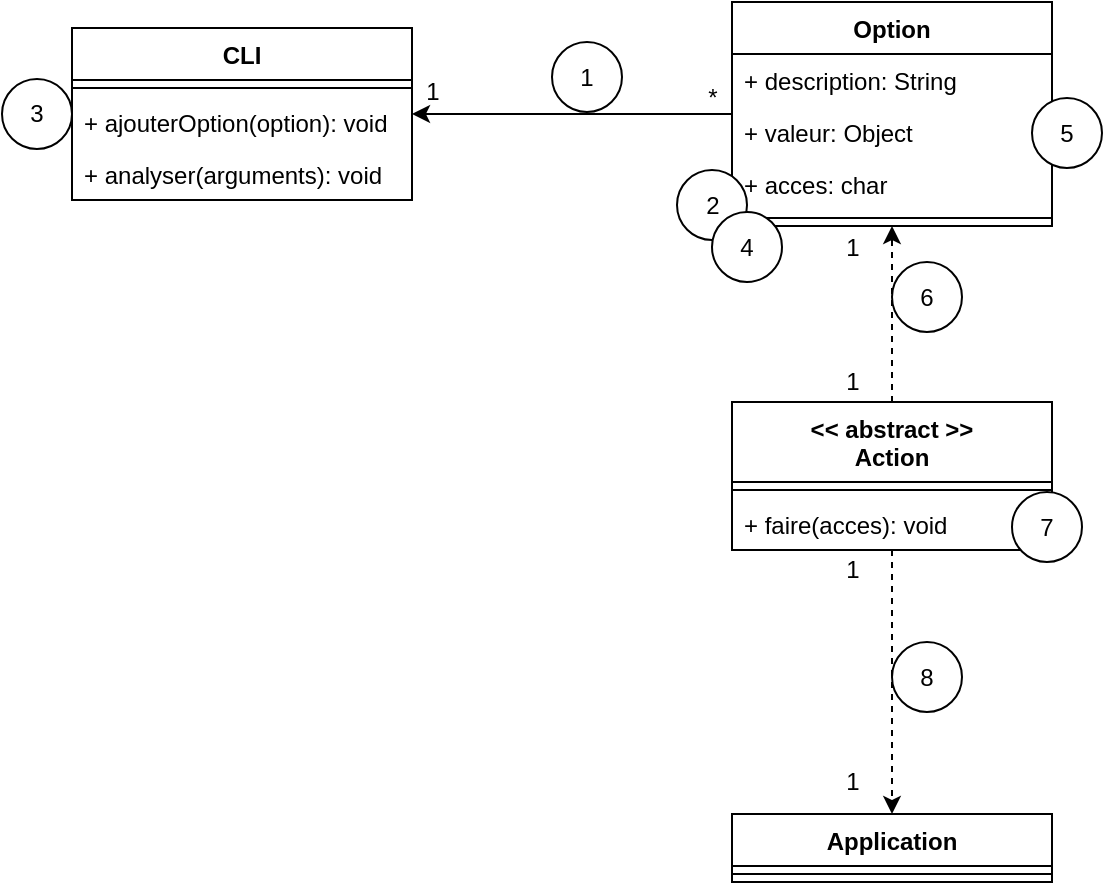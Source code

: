 <mxfile version="14.9.6" type="device" pages="2"><diagram id="Np0EWZh7Vt-EKKaQLGnX" name="VersionReutilisable"><mxGraphModel dx="1102" dy="851" grid="0" gridSize="10" guides="1" tooltips="1" connect="1" arrows="1" fold="1" page="0" pageScale="1" pageWidth="827" pageHeight="1169" math="0" shadow="0"><root><mxCell id="7JOe8MP_MOEmSN_xN3bc-0"/><mxCell id="7JOe8MP_MOEmSN_xN3bc-1" parent="7JOe8MP_MOEmSN_xN3bc-0"/><mxCell id="7JOe8MP_MOEmSN_xN3bc-2" value="CLI" style="swimlane;fontStyle=1;align=center;verticalAlign=top;childLayout=stackLayout;horizontal=1;startSize=26;horizontalStack=0;resizeParent=1;resizeParentMax=0;resizeLast=0;collapsible=1;marginBottom=0;" parent="7JOe8MP_MOEmSN_xN3bc-1" vertex="1"><mxGeometry x="190" y="253" width="170" height="86" as="geometry"/></mxCell><mxCell id="7JOe8MP_MOEmSN_xN3bc-4" value="" style="line;strokeWidth=1;fillColor=none;align=left;verticalAlign=middle;spacingTop=-1;spacingLeft=3;spacingRight=3;rotatable=0;labelPosition=right;points=[];portConstraint=eastwest;" parent="7JOe8MP_MOEmSN_xN3bc-2" vertex="1"><mxGeometry y="26" width="170" height="8" as="geometry"/></mxCell><mxCell id="7JOe8MP_MOEmSN_xN3bc-5" value="+ ajouterOption(option): void" style="text;strokeColor=none;fillColor=none;align=left;verticalAlign=top;spacingLeft=4;spacingRight=4;overflow=hidden;rotatable=0;points=[[0,0.5],[1,0.5]];portConstraint=eastwest;" parent="7JOe8MP_MOEmSN_xN3bc-2" vertex="1"><mxGeometry y="34" width="170" height="26" as="geometry"/></mxCell><mxCell id="7JOe8MP_MOEmSN_xN3bc-59" value="+ analyser(arguments): void" style="text;strokeColor=none;fillColor=none;align=left;verticalAlign=top;spacingLeft=4;spacingRight=4;overflow=hidden;rotatable=0;points=[[0,0.5],[1,0.5]];portConstraint=eastwest;" parent="7JOe8MP_MOEmSN_xN3bc-2" vertex="1"><mxGeometry y="60" width="170" height="26" as="geometry"/></mxCell><mxCell id="7JOe8MP_MOEmSN_xN3bc-24" value="" style="edgeStyle=orthogonalEdgeStyle;rounded=0;orthogonalLoop=1;jettySize=auto;html=1;" parent="7JOe8MP_MOEmSN_xN3bc-1" source="7JOe8MP_MOEmSN_xN3bc-6" target="7JOe8MP_MOEmSN_xN3bc-2" edge="1"><mxGeometry relative="1" as="geometry"/></mxCell><mxCell id="7JOe8MP_MOEmSN_xN3bc-6" value="Option" style="swimlane;fontStyle=1;align=center;verticalAlign=top;childLayout=stackLayout;horizontal=1;startSize=26;horizontalStack=0;resizeParent=1;resizeParentMax=0;resizeLast=0;collapsible=1;marginBottom=0;" parent="7JOe8MP_MOEmSN_xN3bc-1" vertex="1"><mxGeometry x="520" y="240" width="160" height="112" as="geometry"/></mxCell><mxCell id="7JOe8MP_MOEmSN_xN3bc-43" value="+ description: String" style="text;strokeColor=none;fillColor=none;align=left;verticalAlign=top;spacingLeft=4;spacingRight=4;overflow=hidden;rotatable=0;points=[[0,0.5],[1,0.5]];portConstraint=eastwest;" parent="7JOe8MP_MOEmSN_xN3bc-6" vertex="1"><mxGeometry y="26" width="160" height="26" as="geometry"/></mxCell><mxCell id="7JOe8MP_MOEmSN_xN3bc-26" value="+ valeur: Object" style="text;strokeColor=none;fillColor=none;align=left;verticalAlign=top;spacingLeft=4;spacingRight=4;overflow=hidden;rotatable=0;points=[[0,0.5],[1,0.5]];portConstraint=eastwest;" parent="7JOe8MP_MOEmSN_xN3bc-6" vertex="1"><mxGeometry y="52" width="160" height="26" as="geometry"/></mxCell><mxCell id="7JOe8MP_MOEmSN_xN3bc-11" value="+ acces: char" style="text;strokeColor=none;fillColor=none;align=left;verticalAlign=top;spacingLeft=4;spacingRight=4;overflow=hidden;rotatable=0;points=[[0,0.5],[1,0.5]];portConstraint=eastwest;" parent="7JOe8MP_MOEmSN_xN3bc-6" vertex="1"><mxGeometry y="78" width="160" height="26" as="geometry"/></mxCell><mxCell id="7JOe8MP_MOEmSN_xN3bc-8" value="" style="line;strokeWidth=1;fillColor=none;align=left;verticalAlign=middle;spacingTop=-1;spacingLeft=3;spacingRight=3;rotatable=0;labelPosition=right;points=[];portConstraint=eastwest;" parent="7JOe8MP_MOEmSN_xN3bc-6" vertex="1"><mxGeometry y="104" width="160" height="8" as="geometry"/></mxCell><mxCell id="7JOe8MP_MOEmSN_xN3bc-34" style="edgeStyle=orthogonalEdgeStyle;rounded=0;orthogonalLoop=1;jettySize=auto;html=1;entryX=0.5;entryY=0;entryDx=0;entryDy=0;dashed=1;" parent="7JOe8MP_MOEmSN_xN3bc-1" source="7JOe8MP_MOEmSN_xN3bc-18" target="7JOe8MP_MOEmSN_xN3bc-30" edge="1"><mxGeometry relative="1" as="geometry"/></mxCell><mxCell id="7JOe8MP_MOEmSN_xN3bc-35" style="edgeStyle=orthogonalEdgeStyle;rounded=0;orthogonalLoop=1;jettySize=auto;html=1;dashed=1;" parent="7JOe8MP_MOEmSN_xN3bc-1" source="7JOe8MP_MOEmSN_xN3bc-18" target="7JOe8MP_MOEmSN_xN3bc-6" edge="1"><mxGeometry relative="1" as="geometry"/></mxCell><mxCell id="7JOe8MP_MOEmSN_xN3bc-18" value="&lt;&lt; abstract &gt;&gt;&#10;Action" style="swimlane;fontStyle=1;align=center;verticalAlign=top;childLayout=stackLayout;horizontal=1;startSize=40;horizontalStack=0;resizeParent=1;resizeParentMax=0;resizeLast=0;collapsible=1;marginBottom=0;" parent="7JOe8MP_MOEmSN_xN3bc-1" vertex="1"><mxGeometry x="520" y="440" width="160" height="74" as="geometry"/></mxCell><mxCell id="7JOe8MP_MOEmSN_xN3bc-20" value="" style="line;strokeWidth=1;fillColor=none;align=left;verticalAlign=middle;spacingTop=-1;spacingLeft=3;spacingRight=3;rotatable=0;labelPosition=right;points=[];portConstraint=eastwest;" parent="7JOe8MP_MOEmSN_xN3bc-18" vertex="1"><mxGeometry y="40" width="160" height="8" as="geometry"/></mxCell><mxCell id="7JOe8MP_MOEmSN_xN3bc-21" value="+ faire(acces): void" style="text;strokeColor=none;fillColor=none;align=left;verticalAlign=top;spacingLeft=4;spacingRight=4;overflow=hidden;rotatable=0;points=[[0,0.5],[1,0.5]];portConstraint=eastwest;" parent="7JOe8MP_MOEmSN_xN3bc-18" vertex="1"><mxGeometry y="48" width="160" height="26" as="geometry"/></mxCell><mxCell id="7JOe8MP_MOEmSN_xN3bc-25" value="*" style="text;html=1;align=center;verticalAlign=middle;resizable=0;points=[];autosize=1;strokeColor=none;" parent="7JOe8MP_MOEmSN_xN3bc-1" vertex="1"><mxGeometry x="500" y="278" width="20" height="20" as="geometry"/></mxCell><mxCell id="7JOe8MP_MOEmSN_xN3bc-27" value="1" style="text;html=1;align=center;verticalAlign=middle;resizable=0;points=[];autosize=1;strokeColor=none;" parent="7JOe8MP_MOEmSN_xN3bc-1" vertex="1"><mxGeometry x="360" y="275" width="20" height="20" as="geometry"/></mxCell><mxCell id="7JOe8MP_MOEmSN_xN3bc-30" value="Application" style="swimlane;fontStyle=1;align=center;verticalAlign=top;childLayout=stackLayout;horizontal=1;startSize=26;horizontalStack=0;resizeParent=1;resizeParentMax=0;resizeLast=0;collapsible=1;marginBottom=0;" parent="7JOe8MP_MOEmSN_xN3bc-1" vertex="1"><mxGeometry x="520" y="646" width="160" height="34" as="geometry"/></mxCell><mxCell id="7JOe8MP_MOEmSN_xN3bc-32" value="" style="line;strokeWidth=1;fillColor=none;align=left;verticalAlign=middle;spacingTop=-1;spacingLeft=3;spacingRight=3;rotatable=0;labelPosition=right;points=[];portConstraint=eastwest;" parent="7JOe8MP_MOEmSN_xN3bc-30" vertex="1"><mxGeometry y="26" width="160" height="8" as="geometry"/></mxCell><mxCell id="7JOe8MP_MOEmSN_xN3bc-48" value="1" style="text;html=1;align=center;verticalAlign=middle;resizable=0;points=[];autosize=1;strokeColor=none;" parent="7JOe8MP_MOEmSN_xN3bc-1" vertex="1"><mxGeometry x="570" y="420" width="20" height="20" as="geometry"/></mxCell><mxCell id="7JOe8MP_MOEmSN_xN3bc-49" value="1" style="text;html=1;align=center;verticalAlign=middle;resizable=0;points=[];autosize=1;strokeColor=none;" parent="7JOe8MP_MOEmSN_xN3bc-1" vertex="1"><mxGeometry x="570" y="352.5" width="20" height="20" as="geometry"/></mxCell><mxCell id="7JOe8MP_MOEmSN_xN3bc-50" value="1" style="text;html=1;align=center;verticalAlign=middle;resizable=0;points=[];autosize=1;strokeColor=none;" parent="7JOe8MP_MOEmSN_xN3bc-1" vertex="1"><mxGeometry x="570" y="514" width="20" height="20" as="geometry"/></mxCell><mxCell id="7JOe8MP_MOEmSN_xN3bc-51" value="1" style="text;html=1;align=center;verticalAlign=middle;resizable=0;points=[];autosize=1;strokeColor=none;" parent="7JOe8MP_MOEmSN_xN3bc-1" vertex="1"><mxGeometry x="570" y="620" width="20" height="20" as="geometry"/></mxCell><mxCell id="7JOe8MP_MOEmSN_xN3bc-54" value="1" style="ellipse;whiteSpace=wrap;html=1;aspect=fixed;" parent="7JOe8MP_MOEmSN_xN3bc-1" vertex="1"><mxGeometry x="430" y="260" width="35" height="35" as="geometry"/></mxCell><mxCell id="7JOe8MP_MOEmSN_xN3bc-55" value="2" style="ellipse;whiteSpace=wrap;html=1;aspect=fixed;" parent="7JOe8MP_MOEmSN_xN3bc-1" vertex="1"><mxGeometry x="492.5" y="324" width="35" height="35" as="geometry"/></mxCell><mxCell id="7JOe8MP_MOEmSN_xN3bc-56" value="6" style="ellipse;whiteSpace=wrap;html=1;aspect=fixed;" parent="7JOe8MP_MOEmSN_xN3bc-1" vertex="1"><mxGeometry x="600" y="370" width="35" height="35" as="geometry"/></mxCell><mxCell id="7JOe8MP_MOEmSN_xN3bc-57" value="8" style="ellipse;whiteSpace=wrap;html=1;aspect=fixed;" parent="7JOe8MP_MOEmSN_xN3bc-1" vertex="1"><mxGeometry x="600" y="560" width="35" height="35" as="geometry"/></mxCell><mxCell id="7JOe8MP_MOEmSN_xN3bc-58" value="7" style="ellipse;whiteSpace=wrap;html=1;aspect=fixed;" parent="7JOe8MP_MOEmSN_xN3bc-1" vertex="1"><mxGeometry x="660" y="485" width="35" height="35" as="geometry"/></mxCell><mxCell id="7JOe8MP_MOEmSN_xN3bc-61" value="3" style="ellipse;whiteSpace=wrap;html=1;aspect=fixed;" parent="7JOe8MP_MOEmSN_xN3bc-1" vertex="1"><mxGeometry x="155" y="278.5" width="35" height="35" as="geometry"/></mxCell><mxCell id="7JOe8MP_MOEmSN_xN3bc-62" value="4" style="ellipse;whiteSpace=wrap;html=1;aspect=fixed;" parent="7JOe8MP_MOEmSN_xN3bc-1" vertex="1"><mxGeometry x="510" y="345" width="35" height="35" as="geometry"/></mxCell><mxCell id="7JOe8MP_MOEmSN_xN3bc-63" value="5" style="ellipse;whiteSpace=wrap;html=1;aspect=fixed;" parent="7JOe8MP_MOEmSN_xN3bc-1" vertex="1"><mxGeometry x="670" y="288" width="35" height="35" as="geometry"/></mxCell></root></mxGraphModel></diagram><diagram id="Xd_Kd1bQb-dLGdy-MEyE" name="BaseDepart"><mxGraphModel dx="767" dy="815" grid="1" gridSize="10" guides="1" tooltips="1" connect="1" arrows="1" fold="1" page="1" pageScale="1" pageWidth="827" pageHeight="1169" math="0" shadow="0"><root><mxCell id="0"/><mxCell id="1" parent="0"/><mxCell id="POvYGlrkddphSYWc4Hco-13" value="Configuration" style="swimlane;fontStyle=1;align=center;verticalAlign=top;childLayout=stackLayout;horizontal=1;startSize=26;horizontalStack=0;resizeParent=1;resizeParentMax=0;resizeLast=0;collapsible=1;marginBottom=0;" parent="1" vertex="1"><mxGeometry x="590" y="250" width="160" height="164" as="geometry"/></mxCell><mxCell id="POvYGlrkddphSYWc4Hco-14" value="+alpha: double" style="text;strokeColor=none;fillColor=none;align=left;verticalAlign=top;spacingLeft=4;spacingRight=4;overflow=hidden;rotatable=0;points=[[0,0.5],[1,0.5]];portConstraint=eastwest;" parent="POvYGlrkddphSYWc4Hco-13" vertex="1"><mxGeometry y="26" width="160" height="26" as="geometry"/></mxCell><mxCell id="POvYGlrkddphSYWc4Hco-27" value="+epsilon: double" style="text;strokeColor=none;fillColor=none;align=left;verticalAlign=top;spacingLeft=4;spacingRight=4;overflow=hidden;rotatable=0;points=[[0,0.5],[1,0.5]];portConstraint=eastwest;" parent="POvYGlrkddphSYWc4Hco-13" vertex="1"><mxGeometry y="52" width="160" height="26" as="geometry"/></mxCell><mxCell id="POvYGlrkddphSYWc4Hco-28" value="+indice : int" style="text;strokeColor=none;fillColor=none;align=left;verticalAlign=top;spacingLeft=4;spacingRight=4;overflow=hidden;rotatable=0;points=[[0,0.5],[1,0.5]];portConstraint=eastwest;" parent="POvYGlrkddphSYWc4Hco-13" vertex="1"><mxGeometry y="78" width="160" height="26" as="geometry"/></mxCell><mxCell id="POvYGlrkddphSYWc4Hco-26" value="+mode: Mode" style="text;strokeColor=none;fillColor=none;align=left;verticalAlign=top;spacingLeft=4;spacingRight=4;overflow=hidden;rotatable=0;points=[[0,0.5],[1,0.5]];portConstraint=eastwest;" parent="POvYGlrkddphSYWc4Hco-13" vertex="1"><mxGeometry y="104" width="160" height="26" as="geometry"/></mxCell><mxCell id="POvYGlrkddphSYWc4Hco-15" value="" style="line;strokeWidth=1;fillColor=none;align=left;verticalAlign=middle;spacingTop=-1;spacingLeft=3;spacingRight=3;rotatable=0;labelPosition=right;points=[];portConstraint=eastwest;" parent="POvYGlrkddphSYWc4Hco-13" vertex="1"><mxGeometry y="130" width="160" height="8" as="geometry"/></mxCell><mxCell id="POvYGlrkddphSYWc4Hco-16" value="+toString(): String" style="text;strokeColor=none;fillColor=none;align=left;verticalAlign=top;spacingLeft=4;spacingRight=4;overflow=hidden;rotatable=0;points=[[0,0.5],[1,0.5]];portConstraint=eastwest;" parent="POvYGlrkddphSYWc4Hco-13" vertex="1"><mxGeometry y="138" width="160" height="26" as="geometry"/></mxCell><mxCell id="POvYGlrkddphSYWc4Hco-17" value="CLIClassique" style="swimlane;fontStyle=1;align=center;verticalAlign=top;childLayout=stackLayout;horizontal=1;startSize=26;horizontalStack=0;resizeParent=1;resizeParentMax=0;resizeLast=0;collapsible=1;marginBottom=0;" parent="1" vertex="1"><mxGeometry x="100" y="280" width="280" height="86" as="geometry"/></mxCell><mxCell id="POvYGlrkddphSYWc4Hco-19" value="" style="line;strokeWidth=1;fillColor=none;align=left;verticalAlign=middle;spacingTop=-1;spacingLeft=3;spacingRight=3;rotatable=0;labelPosition=right;points=[];portConstraint=eastwest;" parent="POvYGlrkddphSYWc4Hco-17" vertex="1"><mxGeometry y="26" width="280" height="8" as="geometry"/></mxCell><mxCell id="POvYGlrkddphSYWc4Hco-33" value="+configuration(String...args): Configuration" style="text;strokeColor=none;fillColor=none;align=left;verticalAlign=top;spacingLeft=4;spacingRight=4;overflow=hidden;rotatable=0;points=[[0,0.5],[1,0.5]];portConstraint=eastwest;" parent="POvYGlrkddphSYWc4Hco-17" vertex="1"><mxGeometry y="34" width="280" height="26" as="geometry"/></mxCell><mxCell id="POvYGlrkddphSYWc4Hco-20" value="+main(String[]args): void" style="text;strokeColor=none;fillColor=none;align=left;verticalAlign=top;spacingLeft=4;spacingRight=4;overflow=hidden;rotatable=0;points=[[0,0.5],[1,0.5]];portConstraint=eastwest;" parent="POvYGlrkddphSYWc4Hco-17" vertex="1"><mxGeometry y="60" width="280" height="26" as="geometry"/></mxCell><mxCell id="POvYGlrkddphSYWc4Hco-21" value="&lt;&lt;Enum&gt;&gt;&#10;Mode" style="swimlane;fontStyle=1;align=center;verticalAlign=top;childLayout=stackLayout;horizontal=1;startSize=26;horizontalStack=0;resizeParent=1;resizeParentMax=0;resizeLast=0;collapsible=1;marginBottom=0;" parent="1" vertex="1"><mxGeometry x="310" y="590" width="230" height="86" as="geometry"/></mxCell><mxCell id="POvYGlrkddphSYWc4Hco-22" value="PLEINE" style="text;strokeColor=none;fillColor=none;align=left;verticalAlign=top;spacingLeft=4;spacingRight=4;overflow=hidden;rotatable=0;points=[[0,0.5],[1,0.5]];portConstraint=eastwest;" parent="POvYGlrkddphSYWc4Hco-21" vertex="1"><mxGeometry y="26" width="230" height="26" as="geometry"/></mxCell><mxCell id="POvYGlrkddphSYWc4Hco-25" value="CREUSE" style="text;strokeColor=none;fillColor=none;align=left;verticalAlign=top;spacingLeft=4;spacingRight=4;overflow=hidden;rotatable=0;points=[[0,0.5],[1,0.5]];portConstraint=eastwest;" parent="POvYGlrkddphSYWc4Hco-21" vertex="1"><mxGeometry y="52" width="230" height="26" as="geometry"/></mxCell><mxCell id="POvYGlrkddphSYWc4Hco-23" value="" style="line;strokeWidth=1;fillColor=none;align=left;verticalAlign=middle;spacingTop=-1;spacingLeft=3;spacingRight=3;rotatable=0;labelPosition=right;points=[];portConstraint=eastwest;" parent="POvYGlrkddphSYWc4Hco-21" vertex="1"><mxGeometry y="78" width="230" height="8" as="geometry"/></mxCell><mxCell id="POvYGlrkddphSYWc4Hco-34" value="listing 3" style="ellipse;whiteSpace=wrap;html=1;aspect=fixed;" parent="1" vertex="1"><mxGeometry x="50" y="220" width="80" height="80" as="geometry"/></mxCell><mxCell id="POvYGlrkddphSYWc4Hco-35" value="listing 1" style="ellipse;whiteSpace=wrap;html=1;aspect=fixed;" parent="1" vertex="1"><mxGeometry x="540" y="200" width="80" height="80" as="geometry"/></mxCell><mxCell id="POvYGlrkddphSYWc4Hco-36" value="listing 2" style="ellipse;whiteSpace=wrap;html=1;aspect=fixed;" parent="1" vertex="1"><mxGeometry x="270" y="530" width="80" height="80" as="geometry"/></mxCell><mxCell id="POvYGlrkddphSYWc4Hco-38" value="configuration()" style="rounded=0;orthogonalLoop=1;jettySize=auto;html=1;" parent="1" source="POvYGlrkddphSYWc4Hco-33" target="POvYGlrkddphSYWc4Hco-13" edge="1"><mxGeometry relative="1" as="geometry"/></mxCell><mxCell id="POvYGlrkddphSYWc4Hco-39" value="1" style="text;html=1;align=center;verticalAlign=middle;resizable=0;points=[];autosize=1;strokeColor=none;" parent="1" vertex="1"><mxGeometry x="380" y="310" width="20" height="20" as="geometry"/></mxCell><mxCell id="POvYGlrkddphSYWc4Hco-40" value="1" style="text;html=1;align=center;verticalAlign=middle;resizable=0;points=[];autosize=1;strokeColor=none;" parent="1" vertex="1"><mxGeometry x="570" y="310" width="20" height="20" as="geometry"/></mxCell></root></mxGraphModel></diagram></mxfile>